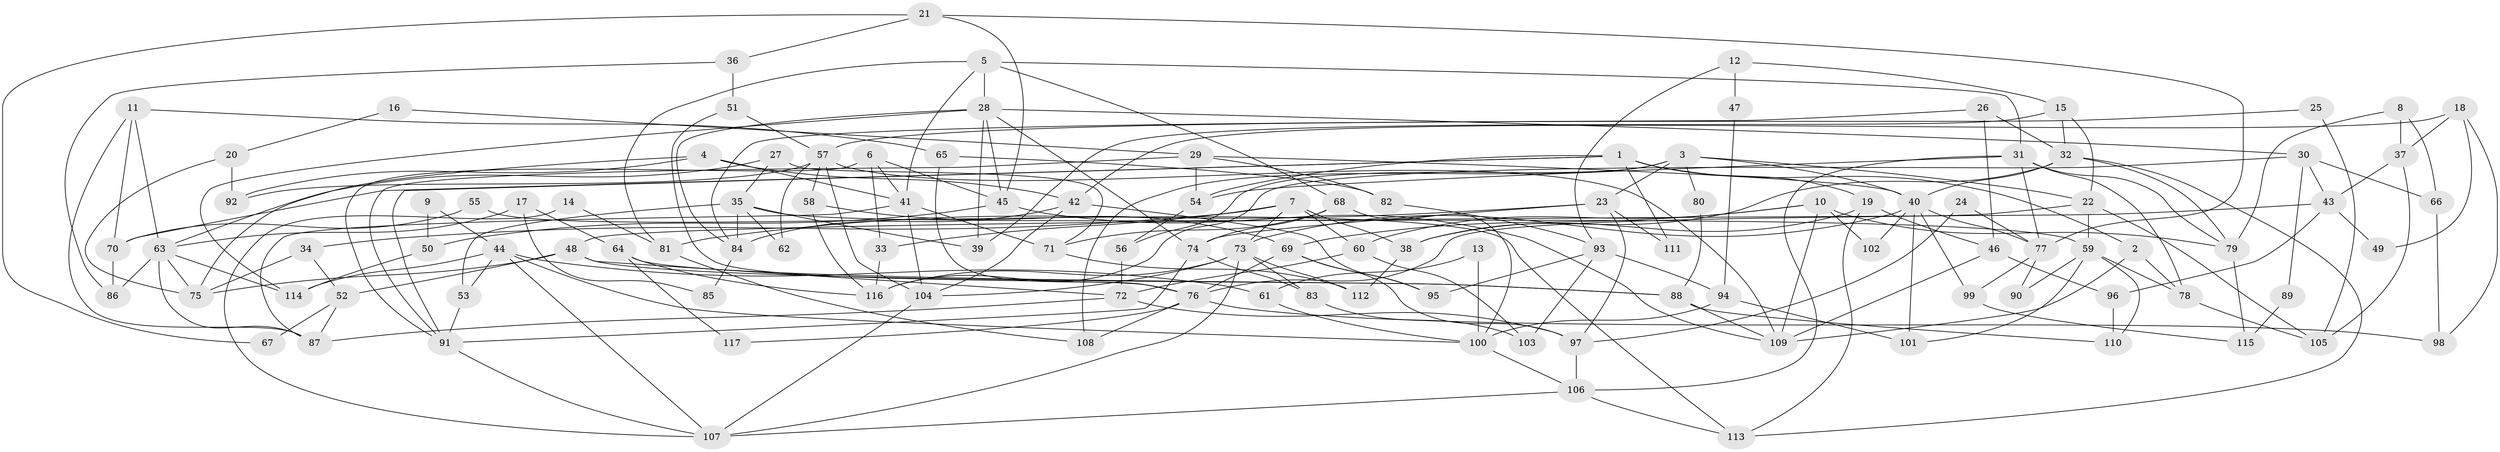 // coarse degree distribution, {13: 0.028169014084507043, 3: 0.28169014084507044, 10: 0.07042253521126761, 7: 0.056338028169014086, 11: 0.014084507042253521, 4: 0.11267605633802817, 5: 0.15492957746478872, 2: 0.16901408450704225, 6: 0.07042253521126761, 8: 0.028169014084507043, 14: 0.014084507042253521}
// Generated by graph-tools (version 1.1) at 2025/50/03/04/25 22:50:53]
// undirected, 117 vertices, 234 edges
graph export_dot {
  node [color=gray90,style=filled];
  1;
  2;
  3;
  4;
  5;
  6;
  7;
  8;
  9;
  10;
  11;
  12;
  13;
  14;
  15;
  16;
  17;
  18;
  19;
  20;
  21;
  22;
  23;
  24;
  25;
  26;
  27;
  28;
  29;
  30;
  31;
  32;
  33;
  34;
  35;
  36;
  37;
  38;
  39;
  40;
  41;
  42;
  43;
  44;
  45;
  46;
  47;
  48;
  49;
  50;
  51;
  52;
  53;
  54;
  55;
  56;
  57;
  58;
  59;
  60;
  61;
  62;
  63;
  64;
  65;
  66;
  67;
  68;
  69;
  70;
  71;
  72;
  73;
  74;
  75;
  76;
  77;
  78;
  79;
  80;
  81;
  82;
  83;
  84;
  85;
  86;
  87;
  88;
  89;
  90;
  91;
  92;
  93;
  94;
  95;
  96;
  97;
  98;
  99;
  100;
  101;
  102;
  103;
  104;
  105;
  106;
  107;
  108;
  109;
  110;
  111;
  112;
  113;
  114;
  115;
  116;
  117;
  1 -- 54;
  1 -- 70;
  1 -- 2;
  1 -- 19;
  1 -- 91;
  1 -- 111;
  2 -- 109;
  2 -- 78;
  3 -- 22;
  3 -- 23;
  3 -- 40;
  3 -- 56;
  3 -- 80;
  3 -- 108;
  4 -- 41;
  4 -- 42;
  4 -- 75;
  4 -- 92;
  5 -- 31;
  5 -- 68;
  5 -- 28;
  5 -- 41;
  5 -- 81;
  6 -- 91;
  6 -- 41;
  6 -- 33;
  6 -- 45;
  7 -- 38;
  7 -- 60;
  7 -- 33;
  7 -- 34;
  7 -- 73;
  8 -- 66;
  8 -- 79;
  8 -- 37;
  9 -- 44;
  9 -- 50;
  10 -- 79;
  10 -- 109;
  10 -- 60;
  10 -- 69;
  10 -- 102;
  11 -- 63;
  11 -- 87;
  11 -- 65;
  11 -- 70;
  12 -- 15;
  12 -- 93;
  12 -- 47;
  13 -- 100;
  13 -- 61;
  14 -- 81;
  14 -- 107;
  15 -- 22;
  15 -- 32;
  15 -- 39;
  16 -- 20;
  16 -- 29;
  17 -- 63;
  17 -- 64;
  17 -- 85;
  18 -- 42;
  18 -- 37;
  18 -- 49;
  18 -- 98;
  19 -- 46;
  19 -- 38;
  19 -- 113;
  20 -- 75;
  20 -- 92;
  21 -- 77;
  21 -- 45;
  21 -- 36;
  21 -- 67;
  22 -- 59;
  22 -- 76;
  22 -- 105;
  23 -- 74;
  23 -- 97;
  23 -- 81;
  23 -- 111;
  24 -- 77;
  24 -- 97;
  25 -- 105;
  25 -- 57;
  26 -- 84;
  26 -- 32;
  26 -- 46;
  27 -- 63;
  27 -- 35;
  27 -- 71;
  28 -- 74;
  28 -- 30;
  28 -- 39;
  28 -- 45;
  28 -- 84;
  28 -- 114;
  29 -- 40;
  29 -- 54;
  29 -- 82;
  29 -- 91;
  30 -- 116;
  30 -- 43;
  30 -- 66;
  30 -- 89;
  31 -- 106;
  31 -- 78;
  31 -- 54;
  31 -- 77;
  31 -- 79;
  32 -- 40;
  32 -- 113;
  32 -- 38;
  32 -- 79;
  33 -- 116;
  34 -- 75;
  34 -- 52;
  35 -- 53;
  35 -- 39;
  35 -- 59;
  35 -- 62;
  35 -- 84;
  36 -- 51;
  36 -- 86;
  37 -- 43;
  37 -- 105;
  38 -- 112;
  40 -- 73;
  40 -- 77;
  40 -- 99;
  40 -- 101;
  40 -- 102;
  41 -- 104;
  41 -- 71;
  41 -- 87;
  42 -- 84;
  42 -- 104;
  42 -- 95;
  43 -- 48;
  43 -- 49;
  43 -- 96;
  44 -- 100;
  44 -- 107;
  44 -- 53;
  44 -- 61;
  44 -- 114;
  45 -- 50;
  45 -- 109;
  46 -- 96;
  46 -- 109;
  47 -- 94;
  48 -- 52;
  48 -- 72;
  48 -- 75;
  48 -- 88;
  50 -- 114;
  51 -- 76;
  51 -- 57;
  52 -- 87;
  52 -- 67;
  53 -- 91;
  54 -- 56;
  55 -- 70;
  55 -- 113;
  56 -- 72;
  57 -- 109;
  57 -- 104;
  57 -- 58;
  57 -- 62;
  57 -- 92;
  58 -- 116;
  58 -- 69;
  59 -- 78;
  59 -- 90;
  59 -- 101;
  59 -- 110;
  60 -- 72;
  60 -- 103;
  61 -- 100;
  63 -- 75;
  63 -- 114;
  63 -- 86;
  63 -- 87;
  64 -- 116;
  64 -- 88;
  64 -- 117;
  65 -- 76;
  65 -- 82;
  66 -- 98;
  68 -- 71;
  68 -- 74;
  68 -- 100;
  69 -- 76;
  69 -- 95;
  69 -- 97;
  70 -- 86;
  71 -- 112;
  72 -- 87;
  72 -- 97;
  73 -- 112;
  73 -- 83;
  73 -- 104;
  73 -- 107;
  73 -- 116;
  74 -- 91;
  74 -- 83;
  76 -- 108;
  76 -- 98;
  76 -- 117;
  77 -- 90;
  77 -- 99;
  78 -- 105;
  79 -- 115;
  80 -- 88;
  81 -- 108;
  82 -- 93;
  83 -- 103;
  84 -- 85;
  88 -- 109;
  88 -- 110;
  89 -- 115;
  91 -- 107;
  93 -- 95;
  93 -- 94;
  93 -- 103;
  94 -- 101;
  94 -- 100;
  96 -- 110;
  97 -- 106;
  99 -- 115;
  100 -- 106;
  104 -- 107;
  106 -- 107;
  106 -- 113;
}
